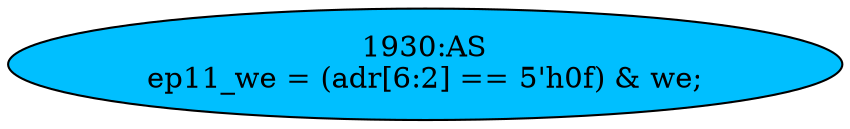 strict digraph "" {
	node [label="\N"];
	"1930:AS"	 [ast="<pyverilog.vparser.ast.Assign object at 0x7f0a38d99f50>",
		def_var="['ep11_we']",
		fillcolor=deepskyblue,
		label="1930:AS
ep11_we = (adr[6:2] == 5'h0f) & we;",
		statements="[]",
		style=filled,
		typ=Assign,
		use_var="['adr', 'we']"];
}
